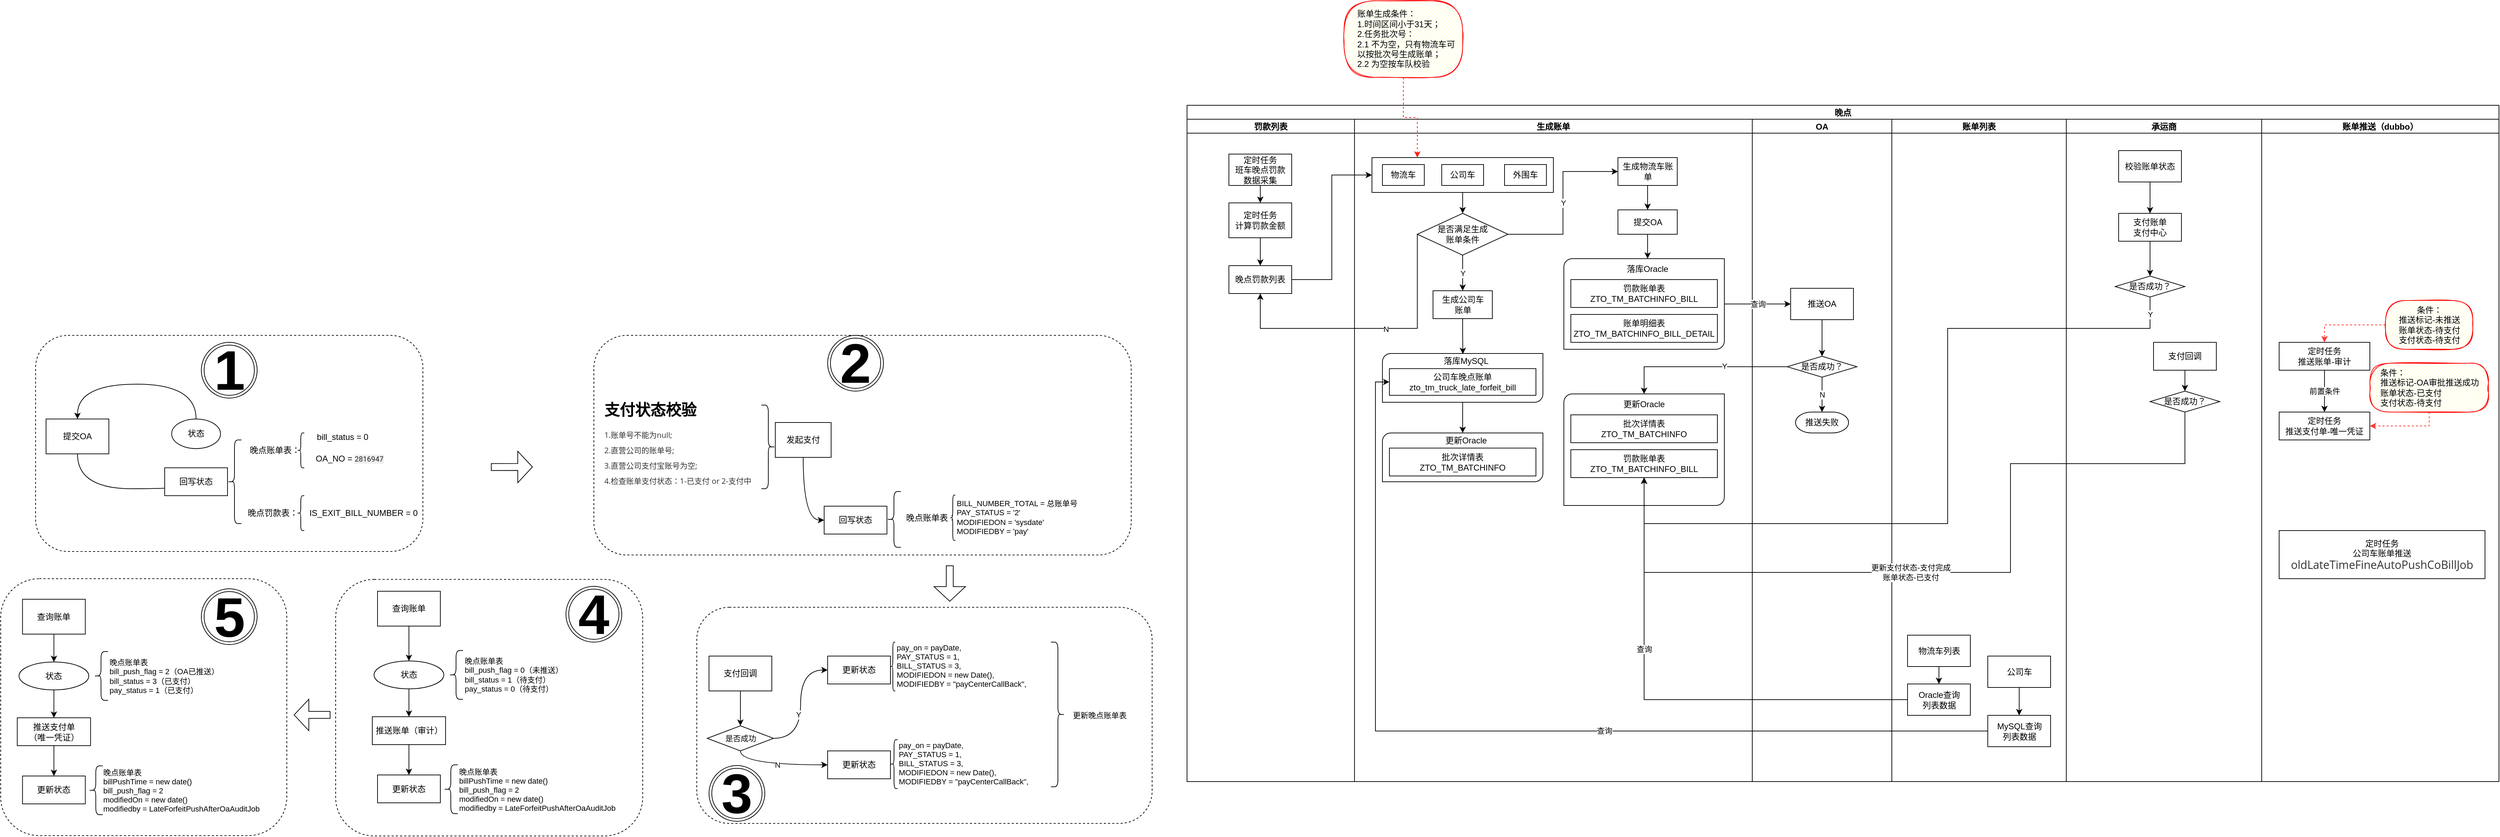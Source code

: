 <mxfile version="16.4.5" type="github">
  <diagram id="prtHgNgQTEPvFCAcTncT" name="Page-1">
    <mxGraphModel dx="4143" dy="802" grid="1" gridSize="10" guides="1" tooltips="1" connect="1" arrows="1" fold="1" page="1" pageScale="1" pageWidth="827" pageHeight="1169" math="0" shadow="0">
      <root>
        <mxCell id="0" />
        <mxCell id="1" parent="0" />
        <mxCell id="BuZSOV_z1AhCAbQK65fi-113" value="" style="rounded=1;whiteSpace=wrap;html=1;fontSize=11;dashed=1;" parent="1" vertex="1">
          <mxGeometry x="-1960" y="1169" width="410" height="368.5" as="geometry" />
        </mxCell>
        <mxCell id="BuZSOV_z1AhCAbQK65fi-112" value="" style="rounded=1;whiteSpace=wrap;html=1;fontSize=11;dashed=1;" parent="1" vertex="1">
          <mxGeometry x="-1480" y="1170" width="440" height="368" as="geometry" />
        </mxCell>
        <mxCell id="BuZSOV_z1AhCAbQK65fi-111" value="" style="rounded=1;whiteSpace=wrap;html=1;fontSize=11;dashed=1;" parent="1" vertex="1">
          <mxGeometry x="-962.5" y="1210" width="652.5" height="310" as="geometry" />
        </mxCell>
        <mxCell id="BuZSOV_z1AhCAbQK65fi-108" value="" style="rounded=1;whiteSpace=wrap;html=1;fontSize=11;dashed=1;" parent="1" vertex="1">
          <mxGeometry x="-1910" y="820" width="555" height="310" as="geometry" />
        </mxCell>
        <mxCell id="uMShp87c-m1YUWxw9GuE-2" value="晚点" style="swimlane;childLayout=stackLayout;resizeParent=1;resizeParentMax=0;startSize=20;" parent="1" vertex="1">
          <mxGeometry x="-260" y="490" width="1880" height="970" as="geometry" />
        </mxCell>
        <mxCell id="uMShp87c-m1YUWxw9GuE-4" value="罚款列表" style="swimlane;startSize=20;" parent="uMShp87c-m1YUWxw9GuE-2" vertex="1">
          <mxGeometry y="20" width="240" height="950" as="geometry" />
        </mxCell>
        <mxCell id="uMShp87c-m1YUWxw9GuE-195" value="" style="edgeStyle=orthogonalEdgeStyle;rounded=0;orthogonalLoop=1;jettySize=auto;html=1;strokeColor=#000000;" parent="uMShp87c-m1YUWxw9GuE-4" source="uMShp87c-m1YUWxw9GuE-7" target="uMShp87c-m1YUWxw9GuE-193" edge="1">
          <mxGeometry relative="1" as="geometry" />
        </mxCell>
        <mxCell id="uMShp87c-m1YUWxw9GuE-7" value="定时任务&lt;br&gt;计算罚款金额" style="rounded=0;whiteSpace=wrap;html=1;" parent="uMShp87c-m1YUWxw9GuE-4" vertex="1">
          <mxGeometry x="60" y="120" width="90" height="50" as="geometry" />
        </mxCell>
        <mxCell id="uMShp87c-m1YUWxw9GuE-194" style="edgeStyle=orthogonalEdgeStyle;rounded=0;orthogonalLoop=1;jettySize=auto;html=1;exitX=0.5;exitY=1;exitDx=0;exitDy=0;entryX=0.5;entryY=0;entryDx=0;entryDy=0;strokeColor=#000000;" parent="uMShp87c-m1YUWxw9GuE-4" source="uMShp87c-m1YUWxw9GuE-6" target="uMShp87c-m1YUWxw9GuE-7" edge="1">
          <mxGeometry relative="1" as="geometry" />
        </mxCell>
        <mxCell id="uMShp87c-m1YUWxw9GuE-6" value="定时任务&lt;br&gt;班车晚点罚款&lt;br&gt;数据采集" style="rounded=0;whiteSpace=wrap;html=1;" parent="uMShp87c-m1YUWxw9GuE-4" vertex="1">
          <mxGeometry x="60" y="50" width="90" height="45" as="geometry" />
        </mxCell>
        <mxCell id="uMShp87c-m1YUWxw9GuE-193" value="晚点罚款列表" style="rounded=0;whiteSpace=wrap;html=1;" parent="uMShp87c-m1YUWxw9GuE-4" vertex="1">
          <mxGeometry x="60" y="210" width="90" height="40" as="geometry" />
        </mxCell>
        <mxCell id="uMShp87c-m1YUWxw9GuE-113" style="rounded=0;orthogonalLoop=1;jettySize=auto;html=1;exitX=0;exitY=0.5;exitDx=0;exitDy=0;edgeStyle=orthogonalEdgeStyle;" parent="uMShp87c-m1YUWxw9GuE-2" source="uMShp87c-m1YUWxw9GuE-103" target="uMShp87c-m1YUWxw9GuE-109" edge="1">
          <mxGeometry relative="1" as="geometry">
            <mxPoint x="616" y="644" as="targetPoint" />
            <Array as="points">
              <mxPoint x="655" y="375" />
            </Array>
          </mxGeometry>
        </mxCell>
        <mxCell id="uMShp87c-m1YUWxw9GuE-117" value="Y" style="edgeLabel;html=1;align=center;verticalAlign=middle;resizable=0;points=[];" parent="uMShp87c-m1YUWxw9GuE-113" vertex="1" connectable="0">
          <mxGeometry x="-0.257" y="-1" relative="1" as="geometry">
            <mxPoint as="offset" />
          </mxGeometry>
        </mxCell>
        <mxCell id="uMShp87c-m1YUWxw9GuE-5" value="生成账单" style="swimlane;startSize=20;" parent="uMShp87c-m1YUWxw9GuE-2" vertex="1">
          <mxGeometry x="240" y="20" width="570" height="950" as="geometry" />
        </mxCell>
        <mxCell id="uMShp87c-m1YUWxw9GuE-129" style="edgeStyle=none;rounded=0;orthogonalLoop=1;jettySize=auto;html=1;exitX=0.5;exitY=1;exitDx=0;exitDy=0;" parent="uMShp87c-m1YUWxw9GuE-5" source="uMShp87c-m1YUWxw9GuE-128" target="uMShp87c-m1YUWxw9GuE-32" edge="1">
          <mxGeometry relative="1" as="geometry" />
        </mxCell>
        <mxCell id="uMShp87c-m1YUWxw9GuE-128" value="" style="rounded=0;whiteSpace=wrap;html=1;strokeWidth=1;" parent="uMShp87c-m1YUWxw9GuE-5" vertex="1">
          <mxGeometry x="25" y="55" width="260" height="50" as="geometry" />
        </mxCell>
        <mxCell id="uMShp87c-m1YUWxw9GuE-75" value="" style="group" parent="uMShp87c-m1YUWxw9GuE-5" vertex="1" connectable="0">
          <mxGeometry x="300" y="200" width="240" height="130" as="geometry" />
        </mxCell>
        <mxCell id="uMShp87c-m1YUWxw9GuE-73" value="" style="verticalLabelPosition=bottom;verticalAlign=top;html=1;shape=mxgraph.basic.diag_round_rect;dx=6;" parent="uMShp87c-m1YUWxw9GuE-75" vertex="1">
          <mxGeometry width="230" height="130" as="geometry" />
        </mxCell>
        <mxCell id="uMShp87c-m1YUWxw9GuE-74" value="落库Oracle" style="text;html=1;strokeColor=none;fillColor=none;align=center;verticalAlign=middle;whiteSpace=wrap;rounded=0;" parent="uMShp87c-m1YUWxw9GuE-75" vertex="1">
          <mxGeometry x="80" width="80" height="30" as="geometry" />
        </mxCell>
        <mxCell id="uMShp87c-m1YUWxw9GuE-71" value="罚款账单表&lt;br&gt;ZTO_TM_BATCHINFO_BILL" style="rounded=0;whiteSpace=wrap;html=1;" parent="uMShp87c-m1YUWxw9GuE-75" vertex="1">
          <mxGeometry x="10" y="30" width="210.0" height="40" as="geometry" />
        </mxCell>
        <mxCell id="uMShp87c-m1YUWxw9GuE-99" value="账单明细表&lt;br&gt;ZTO_TM_BATCHINFO_BILL_DETAIL" style="rounded=0;whiteSpace=wrap;html=1;" parent="uMShp87c-m1YUWxw9GuE-75" vertex="1">
          <mxGeometry x="10" y="80" width="210.0" height="40" as="geometry" />
        </mxCell>
        <mxCell id="Ff-NXSMMzTuw5tHWKXth-2" style="edgeStyle=orthogonalEdgeStyle;rounded=0;orthogonalLoop=1;jettySize=auto;html=1;exitX=0.5;exitY=1;exitDx=0;exitDy=0;" parent="uMShp87c-m1YUWxw9GuE-5" source="uMShp87c-m1YUWxw9GuE-9" target="uMShp87c-m1YUWxw9GuE-49" edge="1">
          <mxGeometry relative="1" as="geometry" />
        </mxCell>
        <mxCell id="uMShp87c-m1YUWxw9GuE-9" value="生成物流车账单" style="rounded=0;whiteSpace=wrap;html=1;" parent="uMShp87c-m1YUWxw9GuE-5" vertex="1">
          <mxGeometry x="377.5" y="55" width="85" height="40" as="geometry" />
        </mxCell>
        <mxCell id="uMShp87c-m1YUWxw9GuE-10" value="公司车" style="rounded=0;whiteSpace=wrap;html=1;" parent="uMShp87c-m1YUWxw9GuE-5" vertex="1">
          <mxGeometry x="125" y="65" width="60" height="30" as="geometry" />
        </mxCell>
        <mxCell id="uMShp87c-m1YUWxw9GuE-22" value="物流车" style="rounded=0;whiteSpace=wrap;html=1;" parent="uMShp87c-m1YUWxw9GuE-5" vertex="1">
          <mxGeometry x="40" y="65" width="60" height="30" as="geometry" />
        </mxCell>
        <mxCell id="uMShp87c-m1YUWxw9GuE-23" value="外围车" style="rounded=0;whiteSpace=wrap;html=1;" parent="uMShp87c-m1YUWxw9GuE-5" vertex="1">
          <mxGeometry x="215" y="65" width="60" height="30" as="geometry" />
        </mxCell>
        <mxCell id="uMShp87c-m1YUWxw9GuE-240" value="Y" style="edgeStyle=orthogonalEdgeStyle;rounded=0;orthogonalLoop=1;jettySize=auto;html=1;exitX=1;exitY=0.5;exitDx=0;exitDy=0;entryX=0;entryY=0.5;entryDx=0;entryDy=0;strokeColor=#000000;" parent="uMShp87c-m1YUWxw9GuE-5" source="uMShp87c-m1YUWxw9GuE-32" target="uMShp87c-m1YUWxw9GuE-9" edge="1">
          <mxGeometry relative="1" as="geometry" />
        </mxCell>
        <mxCell id="uMShp87c-m1YUWxw9GuE-243" value="Y" style="edgeStyle=orthogonalEdgeStyle;rounded=0;orthogonalLoop=1;jettySize=auto;html=1;exitX=0.5;exitY=1;exitDx=0;exitDy=0;entryX=0.5;entryY=0;entryDx=0;entryDy=0;strokeColor=#000000;" parent="uMShp87c-m1YUWxw9GuE-5" source="uMShp87c-m1YUWxw9GuE-32" target="uMShp87c-m1YUWxw9GuE-237" edge="1">
          <mxGeometry relative="1" as="geometry" />
        </mxCell>
        <mxCell id="uMShp87c-m1YUWxw9GuE-32" value="是否满足生成&lt;br&gt;账单条件" style="rhombus;whiteSpace=wrap;html=1;" parent="uMShp87c-m1YUWxw9GuE-5" vertex="1">
          <mxGeometry x="90" y="135" width="130" height="60" as="geometry" />
        </mxCell>
        <mxCell id="uMShp87c-m1YUWxw9GuE-108" value="" style="group" parent="uMShp87c-m1YUWxw9GuE-5" vertex="1" connectable="0">
          <mxGeometry x="300" y="394" width="240" height="160" as="geometry" />
        </mxCell>
        <mxCell id="uMShp87c-m1YUWxw9GuE-109" value="" style="verticalLabelPosition=bottom;verticalAlign=top;html=1;shape=mxgraph.basic.diag_round_rect;dx=6;" parent="uMShp87c-m1YUWxw9GuE-108" vertex="1">
          <mxGeometry width="230" height="160" as="geometry" />
        </mxCell>
        <mxCell id="uMShp87c-m1YUWxw9GuE-110" value="更新Oracle" style="text;html=1;strokeColor=none;fillColor=none;align=center;verticalAlign=middle;whiteSpace=wrap;rounded=0;" parent="uMShp87c-m1YUWxw9GuE-108" vertex="1">
          <mxGeometry x="80" width="70" height="30" as="geometry" />
        </mxCell>
        <mxCell id="uMShp87c-m1YUWxw9GuE-112" value="批次详情表&lt;br&gt;ZTO_TM_BATCHINFO" style="rounded=0;whiteSpace=wrap;html=1;" parent="uMShp87c-m1YUWxw9GuE-108" vertex="1">
          <mxGeometry x="10" y="30" width="210.0" height="40" as="geometry" />
        </mxCell>
        <mxCell id="uMShp87c-m1YUWxw9GuE-111" value="罚款账单表&lt;br&gt;ZTO_TM_BATCHINFO_BILL" style="rounded=0;whiteSpace=wrap;html=1;" parent="uMShp87c-m1YUWxw9GuE-108" vertex="1">
          <mxGeometry x="10" y="80" width="210.0" height="40" as="geometry" />
        </mxCell>
        <mxCell id="uMShp87c-m1YUWxw9GuE-237" value="生成公司车&lt;br&gt;账单" style="rounded=0;whiteSpace=wrap;html=1;" parent="uMShp87c-m1YUWxw9GuE-5" vertex="1">
          <mxGeometry x="112.5" y="246" width="85" height="40" as="geometry" />
        </mxCell>
        <mxCell id="uMShp87c-m1YUWxw9GuE-251" value="" style="group" parent="uMShp87c-m1YUWxw9GuE-5" vertex="1" connectable="0">
          <mxGeometry x="40" y="336" width="240" height="94" as="geometry" />
        </mxCell>
        <mxCell id="uMShp87c-m1YUWxw9GuE-252" value="" style="verticalLabelPosition=bottom;verticalAlign=top;html=1;shape=mxgraph.basic.diag_round_rect;dx=6;" parent="uMShp87c-m1YUWxw9GuE-251" vertex="1">
          <mxGeometry width="230" height="70" as="geometry" />
        </mxCell>
        <mxCell id="uMShp87c-m1YUWxw9GuE-257" value="" style="edgeStyle=orthogonalEdgeStyle;rounded=0;orthogonalLoop=1;jettySize=auto;html=1;strokeColor=#000000;" parent="uMShp87c-m1YUWxw9GuE-251" source="uMShp87c-m1YUWxw9GuE-253" target="uMShp87c-m1YUWxw9GuE-254" edge="1">
          <mxGeometry relative="1" as="geometry" />
        </mxCell>
        <mxCell id="uMShp87c-m1YUWxw9GuE-253" value="落库MySQL" style="text;html=1;strokeColor=none;fillColor=none;align=center;verticalAlign=middle;whiteSpace=wrap;rounded=0;" parent="uMShp87c-m1YUWxw9GuE-251" vertex="1">
          <mxGeometry x="80" width="80" height="21.692" as="geometry" />
        </mxCell>
        <mxCell id="uMShp87c-m1YUWxw9GuE-254" value="公司车晚点账单&lt;br&gt;zto_tm_truck_late_forfeit_bill" style="rounded=0;whiteSpace=wrap;html=1;" parent="uMShp87c-m1YUWxw9GuE-251" vertex="1">
          <mxGeometry x="10" y="21.69" width="210" height="38.31" as="geometry" />
        </mxCell>
        <mxCell id="uMShp87c-m1YUWxw9GuE-244" style="edgeStyle=orthogonalEdgeStyle;rounded=0;orthogonalLoop=1;jettySize=auto;html=1;exitX=0.5;exitY=1;exitDx=0;exitDy=0;strokeColor=#000000;entryX=0.441;entryY=0.037;entryDx=0;entryDy=0;entryPerimeter=0;" parent="uMShp87c-m1YUWxw9GuE-5" source="uMShp87c-m1YUWxw9GuE-237" target="uMShp87c-m1YUWxw9GuE-253" edge="1">
          <mxGeometry relative="1" as="geometry">
            <mxPoint x="155" y="340" as="targetPoint" />
          </mxGeometry>
        </mxCell>
        <mxCell id="uMShp87c-m1YUWxw9GuE-258" value="" style="group" parent="uMShp87c-m1YUWxw9GuE-5" vertex="1" connectable="0">
          <mxGeometry x="40" y="450" width="240" height="94" as="geometry" />
        </mxCell>
        <mxCell id="uMShp87c-m1YUWxw9GuE-259" value="" style="verticalLabelPosition=bottom;verticalAlign=top;html=1;shape=mxgraph.basic.diag_round_rect;dx=6;" parent="uMShp87c-m1YUWxw9GuE-258" vertex="1">
          <mxGeometry width="230" height="70" as="geometry" />
        </mxCell>
        <mxCell id="uMShp87c-m1YUWxw9GuE-261" value="更新Oracle" style="text;html=1;strokeColor=none;fillColor=none;align=center;verticalAlign=middle;whiteSpace=wrap;rounded=0;" parent="uMShp87c-m1YUWxw9GuE-258" vertex="1">
          <mxGeometry x="80" width="80" height="21.692" as="geometry" />
        </mxCell>
        <mxCell id="uMShp87c-m1YUWxw9GuE-263" value="批次详情表&lt;br&gt;ZTO_TM_BATCHINFO" style="rounded=0;whiteSpace=wrap;html=1;" parent="uMShp87c-m1YUWxw9GuE-258" vertex="1">
          <mxGeometry x="10" y="21.69" width="210.0" height="40" as="geometry" />
        </mxCell>
        <mxCell id="uMShp87c-m1YUWxw9GuE-264" style="edgeStyle=orthogonalEdgeStyle;rounded=0;orthogonalLoop=1;jettySize=auto;html=1;exitX=0.5;exitY=1;exitDx=0;exitDy=0;exitPerimeter=0;strokeColor=#000000;entryX=0.5;entryY=0;entryDx=0;entryDy=0;entryPerimeter=0;" parent="uMShp87c-m1YUWxw9GuE-5" source="uMShp87c-m1YUWxw9GuE-252" target="uMShp87c-m1YUWxw9GuE-259" edge="1">
          <mxGeometry relative="1" as="geometry">
            <mxPoint x="160" y="450" as="targetPoint" />
          </mxGeometry>
        </mxCell>
        <mxCell id="uMShp87c-m1YUWxw9GuE-49" value="提交OA" style="rounded=0;whiteSpace=wrap;html=1;" parent="uMShp87c-m1YUWxw9GuE-5" vertex="1">
          <mxGeometry x="377.5" y="130" width="85" height="35" as="geometry" />
        </mxCell>
        <mxCell id="uMShp87c-m1YUWxw9GuE-131" style="edgeStyle=orthogonalEdgeStyle;rounded=0;orthogonalLoop=1;jettySize=auto;html=1;exitX=0.5;exitY=1;exitDx=0;exitDy=0;entryX=0.5;entryY=0;entryDx=0;entryDy=0;" parent="uMShp87c-m1YUWxw9GuE-5" source="uMShp87c-m1YUWxw9GuE-49" target="uMShp87c-m1YUWxw9GuE-74" edge="1">
          <mxGeometry relative="1" as="geometry" />
        </mxCell>
        <mxCell id="uMShp87c-m1YUWxw9GuE-47" value="OA" style="swimlane;startSize=20;" parent="uMShp87c-m1YUWxw9GuE-2" vertex="1">
          <mxGeometry x="810" y="20" width="200" height="950" as="geometry" />
        </mxCell>
        <mxCell id="uMShp87c-m1YUWxw9GuE-100" value="推送OA" style="rounded=0;whiteSpace=wrap;html=1;" parent="uMShp87c-m1YUWxw9GuE-47" vertex="1">
          <mxGeometry x="55" y="242.5" width="90" height="45" as="geometry" />
        </mxCell>
        <mxCell id="uMShp87c-m1YUWxw9GuE-103" value="是否成功？" style="rhombus;whiteSpace=wrap;html=1;" parent="uMShp87c-m1YUWxw9GuE-47" vertex="1">
          <mxGeometry x="50" y="340" width="100" height="30" as="geometry" />
        </mxCell>
        <mxCell id="uMShp87c-m1YUWxw9GuE-102" style="edgeStyle=orthogonalEdgeStyle;rounded=0;orthogonalLoop=1;jettySize=auto;html=1;exitX=0.5;exitY=1;exitDx=0;exitDy=0;" parent="uMShp87c-m1YUWxw9GuE-47" source="uMShp87c-m1YUWxw9GuE-100" target="uMShp87c-m1YUWxw9GuE-103" edge="1">
          <mxGeometry relative="1" as="geometry">
            <mxPoint x="100" y="330" as="targetPoint" />
          </mxGeometry>
        </mxCell>
        <mxCell id="uMShp87c-m1YUWxw9GuE-115" value="推送失败" style="strokeWidth=1;html=1;shape=mxgraph.flowchart.terminator;whiteSpace=wrap;" parent="uMShp87c-m1YUWxw9GuE-47" vertex="1">
          <mxGeometry x="62" y="420" width="76" height="30" as="geometry" />
        </mxCell>
        <mxCell id="uMShp87c-m1YUWxw9GuE-105" value="N" style="edgeStyle=orthogonalEdgeStyle;rounded=0;orthogonalLoop=1;jettySize=auto;html=1;exitX=0.5;exitY=1;exitDx=0;exitDy=0;entryX=0.5;entryY=0;entryDx=0;entryDy=0;entryPerimeter=0;" parent="uMShp87c-m1YUWxw9GuE-47" source="uMShp87c-m1YUWxw9GuE-103" target="uMShp87c-m1YUWxw9GuE-115" edge="1">
          <mxGeometry relative="1" as="geometry">
            <mxPoint x="100" y="400" as="targetPoint" />
          </mxGeometry>
        </mxCell>
        <mxCell id="uMShp87c-m1YUWxw9GuE-198" style="edgeStyle=orthogonalEdgeStyle;rounded=0;orthogonalLoop=1;jettySize=auto;html=1;exitX=1;exitY=0.5;exitDx=0;exitDy=0;entryX=0;entryY=0.5;entryDx=0;entryDy=0;strokeColor=#000000;" parent="uMShp87c-m1YUWxw9GuE-2" source="uMShp87c-m1YUWxw9GuE-193" target="uMShp87c-m1YUWxw9GuE-128" edge="1">
          <mxGeometry relative="1" as="geometry" />
        </mxCell>
        <mxCell id="uMShp87c-m1YUWxw9GuE-273" style="edgeStyle=orthogonalEdgeStyle;rounded=0;orthogonalLoop=1;jettySize=auto;html=1;exitX=0;exitY=0.5;exitDx=0;exitDy=0;entryX=0.5;entryY=1;entryDx=0;entryDy=0;strokeColor=#000000;" parent="uMShp87c-m1YUWxw9GuE-2" source="uMShp87c-m1YUWxw9GuE-32" target="uMShp87c-m1YUWxw9GuE-193" edge="1">
          <mxGeometry relative="1" as="geometry">
            <Array as="points">
              <mxPoint x="330" y="320" />
              <mxPoint x="105" y="320" />
            </Array>
          </mxGeometry>
        </mxCell>
        <mxCell id="uMShp87c-m1YUWxw9GuE-274" value="N" style="edgeLabel;html=1;align=center;verticalAlign=middle;resizable=0;points=[];" parent="uMShp87c-m1YUWxw9GuE-273" vertex="1" connectable="0">
          <mxGeometry x="-0.12" y="1" relative="1" as="geometry">
            <mxPoint as="offset" />
          </mxGeometry>
        </mxCell>
        <mxCell id="uMShp87c-m1YUWxw9GuE-265" value="账单列表" style="swimlane;startSize=20;" parent="uMShp87c-m1YUWxw9GuE-2" vertex="1">
          <mxGeometry x="1010" y="20" width="250" height="950" as="geometry" />
        </mxCell>
        <mxCell id="uMShp87c-m1YUWxw9GuE-361" style="edgeStyle=orthogonalEdgeStyle;rounded=0;orthogonalLoop=1;jettySize=auto;html=1;exitX=0.5;exitY=1;exitDx=0;exitDy=0;entryX=0.5;entryY=0;entryDx=0;entryDy=0;strokeColor=#000000;" parent="uMShp87c-m1YUWxw9GuE-265" source="uMShp87c-m1YUWxw9GuE-355" target="uMShp87c-m1YUWxw9GuE-359" edge="1">
          <mxGeometry relative="1" as="geometry" />
        </mxCell>
        <mxCell id="uMShp87c-m1YUWxw9GuE-355" value="支付账单&lt;br&gt;支付中心" style="rounded=0;whiteSpace=wrap;html=1;" parent="uMShp87c-m1YUWxw9GuE-265" vertex="1">
          <mxGeometry x="325" y="135" width="90" height="40" as="geometry" />
        </mxCell>
        <mxCell id="uMShp87c-m1YUWxw9GuE-358" style="edgeStyle=orthogonalEdgeStyle;rounded=0;orthogonalLoop=1;jettySize=auto;html=1;exitX=0.5;exitY=1;exitDx=0;exitDy=0;entryX=0.5;entryY=0;entryDx=0;entryDy=0;strokeColor=#000000;" parent="uMShp87c-m1YUWxw9GuE-265" source="uMShp87c-m1YUWxw9GuE-356" target="uMShp87c-m1YUWxw9GuE-355" edge="1">
          <mxGeometry relative="1" as="geometry" />
        </mxCell>
        <mxCell id="uMShp87c-m1YUWxw9GuE-356" value="校验账单状态&lt;br&gt;" style="rounded=0;whiteSpace=wrap;html=1;" parent="uMShp87c-m1YUWxw9GuE-265" vertex="1">
          <mxGeometry x="325" y="45" width="90" height="45" as="geometry" />
        </mxCell>
        <mxCell id="uMShp87c-m1YUWxw9GuE-359" value="是否成功？" style="rhombus;whiteSpace=wrap;html=1;" parent="uMShp87c-m1YUWxw9GuE-265" vertex="1">
          <mxGeometry x="320" y="225" width="100" height="30" as="geometry" />
        </mxCell>
        <mxCell id="uMShp87c-m1YUWxw9GuE-272" value="公司车" style="rounded=0;whiteSpace=wrap;html=1;" parent="uMShp87c-m1YUWxw9GuE-265" vertex="1">
          <mxGeometry x="137.5" y="770" width="90" height="45" as="geometry" />
        </mxCell>
        <mxCell id="uMShp87c-m1YUWxw9GuE-345" value="MySQL查询&lt;br&gt;列表数据" style="rounded=0;whiteSpace=wrap;html=1;" parent="uMShp87c-m1YUWxw9GuE-265" vertex="1">
          <mxGeometry x="137.5" y="855" width="90" height="45" as="geometry" />
        </mxCell>
        <mxCell id="uMShp87c-m1YUWxw9GuE-346" style="edgeStyle=orthogonalEdgeStyle;rounded=0;orthogonalLoop=1;jettySize=auto;html=1;exitX=0.5;exitY=1;exitDx=0;exitDy=0;strokeColor=#000000;" parent="uMShp87c-m1YUWxw9GuE-265" source="uMShp87c-m1YUWxw9GuE-272" target="uMShp87c-m1YUWxw9GuE-345" edge="1">
          <mxGeometry relative="1" as="geometry" />
        </mxCell>
        <mxCell id="Ff-NXSMMzTuw5tHWKXth-9" style="edgeStyle=orthogonalEdgeStyle;rounded=0;orthogonalLoop=1;jettySize=auto;html=1;exitX=0.5;exitY=1;exitDx=0;exitDy=0;entryX=0.5;entryY=0;entryDx=0;entryDy=0;" parent="uMShp87c-m1YUWxw9GuE-265" source="Ff-NXSMMzTuw5tHWKXth-7" target="Ff-NXSMMzTuw5tHWKXth-8" edge="1">
          <mxGeometry relative="1" as="geometry" />
        </mxCell>
        <mxCell id="Ff-NXSMMzTuw5tHWKXth-7" value="物流车列表" style="rounded=0;whiteSpace=wrap;html=1;" parent="uMShp87c-m1YUWxw9GuE-265" vertex="1">
          <mxGeometry x="22.5" y="740" width="90" height="45" as="geometry" />
        </mxCell>
        <mxCell id="Ff-NXSMMzTuw5tHWKXth-8" value="Oracle查询&lt;br&gt;列表数据" style="rounded=0;whiteSpace=wrap;html=1;" parent="uMShp87c-m1YUWxw9GuE-265" vertex="1">
          <mxGeometry x="22.5" y="810" width="90" height="45" as="geometry" />
        </mxCell>
        <mxCell id="uMShp87c-m1YUWxw9GuE-120" value="承运商" style="swimlane;startSize=20;" parent="uMShp87c-m1YUWxw9GuE-2" vertex="1">
          <mxGeometry x="1260" y="20" width="280" height="950" as="geometry" />
        </mxCell>
        <mxCell id="uMShp87c-m1YUWxw9GuE-368" value="支付回调" style="rounded=0;whiteSpace=wrap;html=1;" parent="uMShp87c-m1YUWxw9GuE-120" vertex="1">
          <mxGeometry x="125" y="320" width="90" height="40" as="geometry" />
        </mxCell>
        <mxCell id="uMShp87c-m1YUWxw9GuE-369" value="是否成功？" style="rhombus;whiteSpace=wrap;html=1;" parent="uMShp87c-m1YUWxw9GuE-120" vertex="1">
          <mxGeometry x="120" y="390" width="100" height="30" as="geometry" />
        </mxCell>
        <mxCell id="Ff-NXSMMzTuw5tHWKXth-5" style="edgeStyle=orthogonalEdgeStyle;rounded=0;orthogonalLoop=1;jettySize=auto;html=1;exitX=0.5;exitY=1;exitDx=0;exitDy=0;" parent="uMShp87c-m1YUWxw9GuE-120" source="uMShp87c-m1YUWxw9GuE-368" target="uMShp87c-m1YUWxw9GuE-369" edge="1">
          <mxGeometry relative="1" as="geometry" />
        </mxCell>
        <mxCell id="uMShp87c-m1YUWxw9GuE-362" value="Y" style="edgeStyle=orthogonalEdgeStyle;rounded=0;orthogonalLoop=1;jettySize=auto;html=1;exitX=0.5;exitY=1;exitDx=0;exitDy=0;entryX=0.5;entryY=1;entryDx=0;entryDy=0;strokeColor=#000000;" parent="uMShp87c-m1YUWxw9GuE-2" source="uMShp87c-m1YUWxw9GuE-359" target="uMShp87c-m1YUWxw9GuE-111" edge="1">
          <mxGeometry x="-0.955" relative="1" as="geometry">
            <Array as="points">
              <mxPoint x="1380" y="320" />
              <mxPoint x="1090" y="320" />
              <mxPoint x="1090" y="600" />
              <mxPoint x="655" y="600" />
            </Array>
            <mxPoint as="offset" />
          </mxGeometry>
        </mxCell>
        <mxCell id="uMShp87c-m1YUWxw9GuE-371" style="edgeStyle=orthogonalEdgeStyle;rounded=0;orthogonalLoop=1;jettySize=auto;html=1;exitX=0.5;exitY=1;exitDx=0;exitDy=0;entryX=0.5;entryY=1;entryDx=0;entryDy=0;strokeColor=#000000;" parent="uMShp87c-m1YUWxw9GuE-2" source="uMShp87c-m1YUWxw9GuE-369" target="uMShp87c-m1YUWxw9GuE-111" edge="1">
          <mxGeometry relative="1" as="geometry">
            <Array as="points">
              <mxPoint x="1430" y="514" />
              <mxPoint x="1180" y="514" />
              <mxPoint x="1180" y="670" />
              <mxPoint x="655" y="670" />
            </Array>
          </mxGeometry>
        </mxCell>
        <mxCell id="uMShp87c-m1YUWxw9GuE-372" value="更新支付状态-支付完成&lt;br&gt;账单状态-已支付" style="edgeLabel;html=1;align=center;verticalAlign=middle;resizable=0;points=[];" parent="uMShp87c-m1YUWxw9GuE-371" vertex="1" connectable="0">
          <mxGeometry x="0.182" y="-1" relative="1" as="geometry">
            <mxPoint x="51" y="1" as="offset" />
          </mxGeometry>
        </mxCell>
        <mxCell id="uMShp87c-m1YUWxw9GuE-378" value="查询" style="edgeStyle=orthogonalEdgeStyle;rounded=0;orthogonalLoop=1;jettySize=auto;html=1;exitX=0;exitY=0.5;exitDx=0;exitDy=0;entryX=0.5;entryY=1;entryDx=0;entryDy=0;strokeColor=#000000;" parent="uMShp87c-m1YUWxw9GuE-2" source="Ff-NXSMMzTuw5tHWKXth-8" target="uMShp87c-m1YUWxw9GuE-111" edge="1">
          <mxGeometry x="0.293" relative="1" as="geometry">
            <mxPoint x="1032.5" y="722.5" as="sourcePoint" />
            <mxPoint as="offset" />
          </mxGeometry>
        </mxCell>
        <mxCell id="uMShp87c-m1YUWxw9GuE-379" style="edgeStyle=orthogonalEdgeStyle;rounded=0;orthogonalLoop=1;jettySize=auto;html=1;exitX=0;exitY=0.5;exitDx=0;exitDy=0;entryX=0;entryY=0.5;entryDx=0;entryDy=0;strokeColor=#000000;" parent="uMShp87c-m1YUWxw9GuE-2" source="uMShp87c-m1YUWxw9GuE-345" target="uMShp87c-m1YUWxw9GuE-254" edge="1">
          <mxGeometry relative="1" as="geometry" />
        </mxCell>
        <mxCell id="Ff-NXSMMzTuw5tHWKXth-10" value="查询" style="edgeLabel;html=1;align=center;verticalAlign=middle;resizable=0;points=[];" parent="uMShp87c-m1YUWxw9GuE-379" vertex="1" connectable="0">
          <mxGeometry x="-0.214" y="-1" relative="1" as="geometry">
            <mxPoint as="offset" />
          </mxGeometry>
        </mxCell>
        <mxCell id="Ff-NXSMMzTuw5tHWKXth-3" value="查询" style="edgeStyle=orthogonalEdgeStyle;rounded=0;orthogonalLoop=1;jettySize=auto;html=1;exitX=1;exitY=0.5;exitDx=0;exitDy=0;exitPerimeter=0;entryX=0;entryY=0.5;entryDx=0;entryDy=0;" parent="uMShp87c-m1YUWxw9GuE-2" source="uMShp87c-m1YUWxw9GuE-73" target="uMShp87c-m1YUWxw9GuE-100" edge="1">
          <mxGeometry relative="1" as="geometry" />
        </mxCell>
        <mxCell id="uxFDNSMB0SCK1tnaDeA6-18" value="账单推送（dubbo）" style="swimlane;startSize=20;" vertex="1" parent="uMShp87c-m1YUWxw9GuE-2">
          <mxGeometry x="1540" y="20" width="340" height="950" as="geometry" />
        </mxCell>
        <mxCell id="uxFDNSMB0SCK1tnaDeA6-19" value="前置条件" style="edgeStyle=orthogonalEdgeStyle;rounded=0;orthogonalLoop=1;jettySize=auto;html=1;exitX=0.5;exitY=1;exitDx=0;exitDy=0;entryX=0.5;entryY=0;entryDx=0;entryDy=0;" edge="1" parent="uxFDNSMB0SCK1tnaDeA6-18" source="uxFDNSMB0SCK1tnaDeA6-20" target="uxFDNSMB0SCK1tnaDeA6-21">
          <mxGeometry relative="1" as="geometry" />
        </mxCell>
        <mxCell id="uxFDNSMB0SCK1tnaDeA6-20" value="定时任务&lt;br&gt;推送账单-审计" style="rounded=0;whiteSpace=wrap;html=1;strokeWidth=1;" vertex="1" parent="uxFDNSMB0SCK1tnaDeA6-18">
          <mxGeometry x="25" y="320" width="130" height="40" as="geometry" />
        </mxCell>
        <mxCell id="uxFDNSMB0SCK1tnaDeA6-21" value="定时任务&lt;br&gt;推送支付单-唯一凭证" style="rounded=0;whiteSpace=wrap;html=1;strokeWidth=1;" vertex="1" parent="uxFDNSMB0SCK1tnaDeA6-18">
          <mxGeometry x="25" y="420" width="130" height="40" as="geometry" />
        </mxCell>
        <mxCell id="uxFDNSMB0SCK1tnaDeA6-22" style="edgeStyle=orthogonalEdgeStyle;rounded=0;orthogonalLoop=1;jettySize=auto;html=1;exitX=0;exitY=0.5;exitDx=0;exitDy=0;entryX=0.5;entryY=0;entryDx=0;entryDy=0;strokeColor=#FF3333;dashed=1;" edge="1" parent="uxFDNSMB0SCK1tnaDeA6-18" source="uxFDNSMB0SCK1tnaDeA6-23" target="uxFDNSMB0SCK1tnaDeA6-20">
          <mxGeometry relative="1" as="geometry" />
        </mxCell>
        <mxCell id="uxFDNSMB0SCK1tnaDeA6-23" value="条件：&lt;br&gt;推送标记-未推送&lt;br&gt;账单状态-待支付&lt;br&gt;支付状态-待支付&lt;br&gt;" style="rounded=1;whiteSpace=wrap;html=1;arcSize=40;fontColor=#000000;fillColor=#ffffc0;strokeColor=#ff0000;align=center;glass=0;shadow=0;sketch=1;" vertex="1" parent="uxFDNSMB0SCK1tnaDeA6-18">
          <mxGeometry x="177.5" y="260" width="125" height="70" as="geometry" />
        </mxCell>
        <mxCell id="uxFDNSMB0SCK1tnaDeA6-24" style="edgeStyle=orthogonalEdgeStyle;rounded=0;orthogonalLoop=1;jettySize=auto;html=1;exitX=0.5;exitY=1;exitDx=0;exitDy=0;entryX=1;entryY=0.5;entryDx=0;entryDy=0;dashed=1;strokeColor=#FF3333;" edge="1" parent="uxFDNSMB0SCK1tnaDeA6-18" source="uxFDNSMB0SCK1tnaDeA6-25" target="uxFDNSMB0SCK1tnaDeA6-21">
          <mxGeometry relative="1" as="geometry" />
        </mxCell>
        <mxCell id="uxFDNSMB0SCK1tnaDeA6-25" value="条件：&lt;br&gt;推送标记-OA审批推送成功&lt;br&gt;账单状态-已支付&lt;br&gt;支付状态-待支付" style="rounded=1;whiteSpace=wrap;html=1;arcSize=40;fontColor=#000000;fillColor=#ffffc0;strokeColor=#ff0000;align=left;glass=0;shadow=0;sketch=1;spacingLeft=13;" vertex="1" parent="uxFDNSMB0SCK1tnaDeA6-18">
          <mxGeometry x="155" y="350" width="170" height="70" as="geometry" />
        </mxCell>
        <mxCell id="uxFDNSMB0SCK1tnaDeA6-26" value="定时任务&lt;br&gt;公司车账单推送&lt;br&gt;&lt;span style=&quot;color: rgb(51 , 51 , 51) ; font-family: &amp;#34;open sans&amp;#34; , &amp;#34;clear sans&amp;#34; , &amp;#34;helvetica neue&amp;#34; , &amp;#34;helvetica&amp;#34; , &amp;#34;arial&amp;#34; , &amp;#34;segoe ui emoji&amp;#34; , sans-serif ; font-size: 16px ; background-color: rgb(255 , 255 , 255)&quot;&gt;oldLateTimeFineAutoPushCoBillJob&lt;/span&gt;" style="rounded=0;whiteSpace=wrap;html=1;strokeWidth=1;" vertex="1" parent="uxFDNSMB0SCK1tnaDeA6-18">
          <mxGeometry x="25" y="590" width="295" height="69" as="geometry" />
        </mxCell>
        <mxCell id="uMShp87c-m1YUWxw9GuE-201" style="edgeStyle=orthogonalEdgeStyle;rounded=0;orthogonalLoop=1;jettySize=auto;html=1;exitX=0.5;exitY=1;exitDx=0;exitDy=0;strokeColor=#FF1D0D;dashed=1;entryX=0.25;entryY=0;entryDx=0;entryDy=0;" parent="1" source="uMShp87c-m1YUWxw9GuE-200" target="uMShp87c-m1YUWxw9GuE-128" edge="1">
          <mxGeometry relative="1" as="geometry">
            <mxPoint x="150" y="460" as="targetPoint" />
          </mxGeometry>
        </mxCell>
        <mxCell id="uMShp87c-m1YUWxw9GuE-200" value="账单生成条件：&lt;br&gt;1.时间区间小于31天；&lt;br&gt;2.任务批次号：&lt;br&gt;2.1 不为空，只有物流车可以按批次号生成账单；&lt;br&gt;&lt;div style=&quot;&quot;&gt;&lt;span&gt;2.2 为空按车队校验&lt;/span&gt;&lt;/div&gt;" style="rounded=1;whiteSpace=wrap;html=1;arcSize=40;fontColor=#000000;fillColor=#ffffc0;strokeColor=#ff0000;align=left;glass=0;shadow=0;sketch=1;spacingLeft=17;" parent="1" vertex="1">
          <mxGeometry x="-35" y="340" width="170" height="110" as="geometry" />
        </mxCell>
        <mxCell id="BuZSOV_z1AhCAbQK65fi-7" style="edgeStyle=orthogonalEdgeStyle;curved=1;rounded=0;orthogonalLoop=1;jettySize=auto;html=1;exitX=0.5;exitY=1;exitDx=0;exitDy=0;entryX=0;entryY=0.5;entryDx=0;entryDy=0;" parent="1" source="BuZSOV_z1AhCAbQK65fi-1" target="BuZSOV_z1AhCAbQK65fi-6" edge="1">
          <mxGeometry relative="1" as="geometry">
            <Array as="points">
              <mxPoint x="-1850" y="1039.94" />
              <mxPoint x="-1695" y="1039.94" />
            </Array>
          </mxGeometry>
        </mxCell>
        <mxCell id="BuZSOV_z1AhCAbQK65fi-1" value="提交OA" style="rounded=0;whiteSpace=wrap;html=1;" parent="1" vertex="1">
          <mxGeometry x="-1895" y="939.94" width="90" height="50" as="geometry" />
        </mxCell>
        <mxCell id="BuZSOV_z1AhCAbQK65fi-4" style="edgeStyle=orthogonalEdgeStyle;rounded=0;orthogonalLoop=1;jettySize=auto;html=1;exitX=0.5;exitY=0;exitDx=0;exitDy=0;entryX=0.5;entryY=0;entryDx=0;entryDy=0;curved=1;" parent="1" source="BuZSOV_z1AhCAbQK65fi-2" target="BuZSOV_z1AhCAbQK65fi-1" edge="1">
          <mxGeometry relative="1" as="geometry">
            <Array as="points">
              <mxPoint x="-1680" y="889.94" />
              <mxPoint x="-1850" y="889.94" />
            </Array>
          </mxGeometry>
        </mxCell>
        <mxCell id="BuZSOV_z1AhCAbQK65fi-2" value="状态" style="ellipse;whiteSpace=wrap;html=1;" parent="1" vertex="1">
          <mxGeometry x="-1715" y="939.94" width="70" height="42.5" as="geometry" />
        </mxCell>
        <mxCell id="BuZSOV_z1AhCAbQK65fi-6" value="回写状态" style="rounded=0;whiteSpace=wrap;html=1;" parent="1" vertex="1">
          <mxGeometry x="-1725" y="1009.94" width="90" height="40" as="geometry" />
        </mxCell>
        <mxCell id="BuZSOV_z1AhCAbQK65fi-84" style="edgeStyle=orthogonalEdgeStyle;curved=1;rounded=0;orthogonalLoop=1;jettySize=auto;html=1;exitX=0.5;exitY=1;exitDx=0;exitDy=0;entryX=0.5;entryY=0;entryDx=0;entryDy=0;fontSize=11;" parent="1" source="BuZSOV_z1AhCAbQK65fi-19" target="BuZSOV_z1AhCAbQK65fi-21" edge="1">
          <mxGeometry relative="1" as="geometry" />
        </mxCell>
        <mxCell id="BuZSOV_z1AhCAbQK65fi-19" value="查询账单" style="rounded=0;whiteSpace=wrap;html=1;" parent="1" vertex="1">
          <mxGeometry x="-1420" y="1187" width="90" height="50" as="geometry" />
        </mxCell>
        <mxCell id="BuZSOV_z1AhCAbQK65fi-85" style="edgeStyle=orthogonalEdgeStyle;curved=1;rounded=0;orthogonalLoop=1;jettySize=auto;html=1;exitX=0.5;exitY=1;exitDx=0;exitDy=0;fontSize=11;entryX=0.5;entryY=0;entryDx=0;entryDy=0;" parent="1" source="BuZSOV_z1AhCAbQK65fi-21" target="BuZSOV_z1AhCAbQK65fi-86" edge="1">
          <mxGeometry relative="1" as="geometry">
            <mxPoint x="-1374.941" y="1387" as="targetPoint" />
          </mxGeometry>
        </mxCell>
        <mxCell id="BuZSOV_z1AhCAbQK65fi-21" value="状态" style="ellipse;whiteSpace=wrap;html=1;" parent="1" vertex="1">
          <mxGeometry x="-1425" y="1287" width="100" height="40" as="geometry" />
        </mxCell>
        <mxCell id="BuZSOV_z1AhCAbQK65fi-22" value="更新状态" style="rounded=0;whiteSpace=wrap;html=1;" parent="1" vertex="1">
          <mxGeometry x="-1420" y="1450.5" width="90" height="40" as="geometry" />
        </mxCell>
        <mxCell id="BuZSOV_z1AhCAbQK65fi-23" value="" style="shape=curlyBracket;whiteSpace=wrap;html=1;rounded=1;" parent="1" vertex="1">
          <mxGeometry x="-1635" y="969.94" width="20" height="120" as="geometry" />
        </mxCell>
        <mxCell id="BuZSOV_z1AhCAbQK65fi-26" value="晚点账单表：&lt;br&gt;" style="text;html=1;strokeColor=none;fillColor=none;align=center;verticalAlign=middle;whiteSpace=wrap;rounded=0;" parent="1" vertex="1">
          <mxGeometry x="-1622" y="969.94" width="110" height="30" as="geometry" />
        </mxCell>
        <mxCell id="BuZSOV_z1AhCAbQK65fi-27" value="晚点罚款表：" style="text;html=1;strokeColor=none;fillColor=none;align=center;verticalAlign=middle;whiteSpace=wrap;rounded=0;" parent="1" vertex="1">
          <mxGeometry x="-1625" y="1059.94" width="110" height="30" as="geometry" />
        </mxCell>
        <mxCell id="BuZSOV_z1AhCAbQK65fi-28" value="" style="shape=curlyBracket;whiteSpace=wrap;html=1;rounded=1;" parent="1" vertex="1">
          <mxGeometry x="-1535" y="959.94" width="10" height="50" as="geometry" />
        </mxCell>
        <mxCell id="BuZSOV_z1AhCAbQK65fi-29" value="bill_status = 0" style="text;html=1;strokeColor=none;fillColor=none;align=center;verticalAlign=middle;whiteSpace=wrap;rounded=0;" parent="1" vertex="1">
          <mxGeometry x="-1515" y="949.94" width="90" height="32.5" as="geometry" />
        </mxCell>
        <mxCell id="BuZSOV_z1AhCAbQK65fi-30" value="OA_NO =&amp;nbsp;&lt;span style=&quot;color: rgba(0 , 0 , 0 , 0.87) ; font-family: &amp;#34;roboto&amp;#34; , sans-serif ; font-size: 10.5px ; background-color: rgb(238 , 238 , 238)&quot;&gt;2816947&lt;/span&gt;" style="text;html=1;strokeColor=none;fillColor=none;align=center;verticalAlign=middle;whiteSpace=wrap;rounded=0;" parent="1" vertex="1">
          <mxGeometry x="-1515" y="982.44" width="110" height="30" as="geometry" />
        </mxCell>
        <mxCell id="BuZSOV_z1AhCAbQK65fi-31" value="" style="shape=curlyBracket;whiteSpace=wrap;html=1;rounded=1;" parent="1" vertex="1">
          <mxGeometry x="-1535" y="1049.94" width="10" height="50" as="geometry" />
        </mxCell>
        <mxCell id="BuZSOV_z1AhCAbQK65fi-32" value="IS_EXIT_BILL_NUMBER = 0" style="text;html=1;strokeColor=none;fillColor=none;align=center;verticalAlign=middle;whiteSpace=wrap;rounded=0;" parent="1" vertex="1">
          <mxGeometry x="-1525" y="1059.94" width="170" height="30" as="geometry" />
        </mxCell>
        <mxCell id="BuZSOV_z1AhCAbQK65fi-50" value="" style="group" parent="1" vertex="1" connectable="0">
          <mxGeometry x="-1130" y="710" width="890" height="425" as="geometry" />
        </mxCell>
        <mxCell id="BuZSOV_z1AhCAbQK65fi-103" value="" style="group" parent="BuZSOV_z1AhCAbQK65fi-50" vertex="1" connectable="0">
          <mxGeometry x="30" y="200" width="760" height="225" as="geometry" />
        </mxCell>
        <mxCell id="BuZSOV_z1AhCAbQK65fi-110" value="" style="rounded=1;whiteSpace=wrap;html=1;fontSize=11;dashed=1;" parent="BuZSOV_z1AhCAbQK65fi-103" vertex="1">
          <mxGeometry x="-10" y="-90" width="770" height="315" as="geometry" />
        </mxCell>
        <mxCell id="BuZSOV_z1AhCAbQK65fi-9" value="发起支付" style="rounded=0;whiteSpace=wrap;html=1;" parent="BuZSOV_z1AhCAbQK65fi-103" vertex="1">
          <mxGeometry x="250" y="35" width="80" height="50" as="geometry" />
        </mxCell>
        <mxCell id="BuZSOV_z1AhCAbQK65fi-34" value="" style="shape=curlyBracket;whiteSpace=wrap;html=1;rounded=1;flipH=1;" parent="BuZSOV_z1AhCAbQK65fi-103" vertex="1">
          <mxGeometry x="230" y="10" width="20" height="120" as="geometry" />
        </mxCell>
        <mxCell id="BuZSOV_z1AhCAbQK65fi-35" value="&lt;p class=&quot;md-end-block md-p&quot; style=&quot;box-sizing: border-box ; line-height: inherit ; margin: 0.8em 0px ; position: relative ; color: rgb(51 , 51 , 51) ; font-family: &amp;#34;open sans&amp;#34; , &amp;#34;clear sans&amp;#34; , &amp;#34;helvetica neue&amp;#34; , &amp;#34;helvetica&amp;#34; , &amp;#34;arial&amp;#34; , &amp;#34;segoe ui emoji&amp;#34; , sans-serif ; font-size: 11px&quot;&gt;&lt;br&gt;&lt;/p&gt;" style="text;html=1;strokeColor=none;fillColor=none;align=left;verticalAlign=middle;whiteSpace=wrap;rounded=0;fontSize=11;" parent="BuZSOV_z1AhCAbQK65fi-103" vertex="1">
          <mxGeometry y="20" width="240" height="100" as="geometry" />
        </mxCell>
        <mxCell id="BuZSOV_z1AhCAbQK65fi-36" value="&lt;h1&gt;支付状态校验&lt;/h1&gt;&lt;p class=&quot;md-end-block md-p&quot; style=&quot;box-sizing: border-box ; line-height: inherit ; margin: 0.8em 0px ; position: relative ; color: rgb(51 , 51 , 51) ; font-family: &amp;#34;open sans&amp;#34; , &amp;#34;clear sans&amp;#34; , &amp;#34;helvetica neue&amp;#34; , &amp;#34;helvetica&amp;#34; , &amp;#34;arial&amp;#34; , &amp;#34;segoe ui emoji&amp;#34; , sans-serif&quot;&gt;&lt;span class=&quot;md-plain&quot; style=&quot;box-sizing: border-box&quot;&gt;1.账单号不能为null;&lt;/span&gt;&lt;span class=&quot;md-softbreak&quot; style=&quot;box-sizing: border-box&quot;&gt;&amp;nbsp;&lt;/span&gt;&lt;/p&gt;&lt;p class=&quot;md-end-block md-p&quot; style=&quot;box-sizing: border-box ; line-height: inherit ; margin: 0.8em 0px ; position: relative ; color: rgb(51 , 51 , 51) ; font-family: &amp;#34;open sans&amp;#34; , &amp;#34;clear sans&amp;#34; , &amp;#34;helvetica neue&amp;#34; , &amp;#34;helvetica&amp;#34; , &amp;#34;arial&amp;#34; , &amp;#34;segoe ui emoji&amp;#34; , sans-serif&quot;&gt;&lt;span class=&quot;md-plain&quot; style=&quot;box-sizing: border-box&quot;&gt;2.直营公司的账单号;&lt;/span&gt;&lt;span class=&quot;md-softbreak&quot; style=&quot;box-sizing: border-box&quot;&gt;&amp;nbsp;&lt;/span&gt;&lt;/p&gt;&lt;p class=&quot;md-end-block md-p&quot; style=&quot;box-sizing: border-box ; line-height: inherit ; margin: 0.8em 0px ; position: relative ; color: rgb(51 , 51 , 51) ; font-family: &amp;#34;open sans&amp;#34; , &amp;#34;clear sans&amp;#34; , &amp;#34;helvetica neue&amp;#34; , &amp;#34;helvetica&amp;#34; , &amp;#34;arial&amp;#34; , &amp;#34;segoe ui emoji&amp;#34; , sans-serif&quot;&gt;&lt;span class=&quot;md-plain&quot; style=&quot;box-sizing: border-box&quot;&gt;3.直营公司支付宝账号为空;&lt;/span&gt;&lt;/p&gt;&lt;p class=&quot;md-end-block md-p md-focus&quot; style=&quot;box-sizing: border-box ; line-height: inherit ; margin: 0.8em 0px ; position: relative ; color: rgb(51 , 51 , 51) ; font-family: &amp;#34;open sans&amp;#34; , &amp;#34;clear sans&amp;#34; , &amp;#34;helvetica neue&amp;#34; , &amp;#34;helvetica&amp;#34; , &amp;#34;arial&amp;#34; , &amp;#34;segoe ui emoji&amp;#34; , sans-serif&quot;&gt;&lt;span class=&quot;md-plain md-expand&quot; style=&quot;box-sizing: border-box&quot;&gt;4.检查账单支付状态：1-已支付 or 2-支付中&lt;/span&gt;&lt;/p&gt;" style="text;html=1;strokeColor=none;fillColor=none;spacing=5;spacingTop=-20;whiteSpace=wrap;overflow=hidden;rounded=0;fontSize=11;" parent="BuZSOV_z1AhCAbQK65fi-103" vertex="1">
          <mxGeometry width="260" height="140" as="geometry" />
        </mxCell>
        <mxCell id="BuZSOV_z1AhCAbQK65fi-12" value="回写状态" style="rounded=0;whiteSpace=wrap;html=1;" parent="BuZSOV_z1AhCAbQK65fi-103" vertex="1">
          <mxGeometry x="320" y="155" width="90" height="40" as="geometry" />
        </mxCell>
        <mxCell id="BuZSOV_z1AhCAbQK65fi-49" style="edgeStyle=orthogonalEdgeStyle;curved=1;rounded=0;orthogonalLoop=1;jettySize=auto;html=1;entryX=0;entryY=0.5;entryDx=0;entryDy=0;fontSize=11;" parent="BuZSOV_z1AhCAbQK65fi-103" source="BuZSOV_z1AhCAbQK65fi-9" target="BuZSOV_z1AhCAbQK65fi-12" edge="1">
          <mxGeometry relative="1" as="geometry" />
        </mxCell>
        <mxCell id="BuZSOV_z1AhCAbQK65fi-37" value="" style="shape=curlyBracket;whiteSpace=wrap;html=1;rounded=1;" parent="BuZSOV_z1AhCAbQK65fi-103" vertex="1">
          <mxGeometry x="410" y="134" width="20" height="80" as="geometry" />
        </mxCell>
        <mxCell id="BuZSOV_z1AhCAbQK65fi-54" value="" style="group" parent="BuZSOV_z1AhCAbQK65fi-103" vertex="1" connectable="0">
          <mxGeometry x="440" y="143.82" width="310" height="65" as="geometry" />
        </mxCell>
        <mxCell id="BuZSOV_z1AhCAbQK65fi-52" value="晚点账单表：&lt;br&gt;" style="text;html=1;strokeColor=none;fillColor=none;align=center;verticalAlign=middle;whiteSpace=wrap;rounded=0;" parent="BuZSOV_z1AhCAbQK65fi-54" vertex="1">
          <mxGeometry x="-7.561" y="13.929" width="83.171" height="27.857" as="geometry" />
        </mxCell>
        <mxCell id="BuZSOV_z1AhCAbQK65fi-53" value="" style="group" parent="BuZSOV_z1AhCAbQK65fi-54" vertex="1" connectable="0">
          <mxGeometry x="60.488" y="-4.643" width="241.951" height="65" as="geometry" />
        </mxCell>
        <mxCell id="BuZSOV_z1AhCAbQK65fi-40" value="" style="shape=curlyBracket;whiteSpace=wrap;html=1;rounded=1;" parent="BuZSOV_z1AhCAbQK65fi-53" vertex="1">
          <mxGeometry width="7.561" height="65" as="geometry" />
        </mxCell>
        <mxCell id="BuZSOV_z1AhCAbQK65fi-42" value="&lt;div style=&quot;font-size: 11px&quot;&gt;&lt;font style=&quot;font-size: 11px&quot;&gt;BILL_NUMBER_TOTAL = 总账单号&lt;/font&gt;&lt;/div&gt;&lt;div style=&quot;font-size: 11px&quot;&gt;&lt;font style=&quot;font-size: 11px&quot;&gt;PAY_STATUS = &#39;2&#39;&lt;/font&gt;&lt;/div&gt;&lt;div style=&quot;font-size: 11px&quot;&gt;&lt;font style=&quot;font-size: 11px&quot;&gt;MODIFIEDON = &#39;sysdate&#39;&lt;/font&gt;&lt;/div&gt;&lt;div style=&quot;font-size: 11px&quot;&gt;&lt;font style=&quot;font-size: 11px&quot;&gt;MODIFIEDBY = &#39;pay&#39;&lt;/font&gt;&lt;/div&gt;" style="text;html=1;strokeColor=none;fillColor=none;align=left;verticalAlign=middle;whiteSpace=wrap;rounded=0;fontSize=9;" parent="BuZSOV_z1AhCAbQK65fi-53" vertex="1">
          <mxGeometry x="7.561" width="234.39" height="62.679" as="geometry" />
        </mxCell>
        <mxCell id="BuZSOV_z1AhCAbQK65fi-116" value="&lt;b&gt;&lt;font style=&quot;font-size: 80px&quot;&gt;2&lt;/font&gt;&lt;/b&gt;" style="ellipse;shape=doubleEllipse;whiteSpace=wrap;html=1;aspect=fixed;fontSize=11;" parent="BuZSOV_z1AhCAbQK65fi-103" vertex="1">
          <mxGeometry x="325" y="-90" width="80" height="80" as="geometry" />
        </mxCell>
        <mxCell id="BuZSOV_z1AhCAbQK65fi-62" style="edgeStyle=orthogonalEdgeStyle;curved=1;rounded=0;orthogonalLoop=1;jettySize=auto;html=1;exitX=0.5;exitY=1;exitDx=0;exitDy=0;fontSize=11;" parent="1" source="BuZSOV_z1AhCAbQK65fi-57" target="BuZSOV_z1AhCAbQK65fi-61" edge="1">
          <mxGeometry relative="1" as="geometry" />
        </mxCell>
        <mxCell id="BuZSOV_z1AhCAbQK65fi-57" value="支付回调" style="rounded=0;whiteSpace=wrap;html=1;" parent="1" vertex="1">
          <mxGeometry x="-945" y="1280" width="90" height="50" as="geometry" />
        </mxCell>
        <mxCell id="BuZSOV_z1AhCAbQK65fi-60" value="更新状态" style="rounded=0;whiteSpace=wrap;html=1;" parent="1" vertex="1">
          <mxGeometry x="-775" y="1280" width="90" height="40" as="geometry" />
        </mxCell>
        <mxCell id="BuZSOV_z1AhCAbQK65fi-64" style="edgeStyle=orthogonalEdgeStyle;curved=1;rounded=0;orthogonalLoop=1;jettySize=auto;html=1;exitX=1;exitY=0.5;exitDx=0;exitDy=0;fontSize=11;entryX=0;entryY=0.5;entryDx=0;entryDy=0;" parent="1" source="BuZSOV_z1AhCAbQK65fi-61" target="BuZSOV_z1AhCAbQK65fi-60" edge="1">
          <mxGeometry relative="1" as="geometry">
            <mxPoint x="-785" y="1340" as="targetPoint" />
          </mxGeometry>
        </mxCell>
        <mxCell id="BuZSOV_z1AhCAbQK65fi-68" value="Y" style="edgeLabel;html=1;align=center;verticalAlign=middle;resizable=0;points=[];fontSize=11;" parent="BuZSOV_z1AhCAbQK65fi-64" vertex="1" connectable="0">
          <mxGeometry x="-0.164" y="4" relative="1" as="geometry">
            <mxPoint as="offset" />
          </mxGeometry>
        </mxCell>
        <mxCell id="BuZSOV_z1AhCAbQK65fi-65" value="N" style="edgeStyle=orthogonalEdgeStyle;curved=1;rounded=0;orthogonalLoop=1;jettySize=auto;html=1;exitX=0.5;exitY=1;exitDx=0;exitDy=0;fontSize=11;entryX=0;entryY=0.5;entryDx=0;entryDy=0;" parent="1" source="BuZSOV_z1AhCAbQK65fi-61" target="BuZSOV_z1AhCAbQK65fi-66" edge="1">
          <mxGeometry relative="1" as="geometry">
            <mxPoint x="-765" y="1430" as="targetPoint" />
            <Array as="points">
              <mxPoint x="-900" y="1436" />
            </Array>
          </mxGeometry>
        </mxCell>
        <mxCell id="BuZSOV_z1AhCAbQK65fi-61" value="是否成功" style="rhombus;whiteSpace=wrap;html=1;fontSize=11;" parent="1" vertex="1">
          <mxGeometry x="-947.5" y="1380" width="95" height="36" as="geometry" />
        </mxCell>
        <mxCell id="BuZSOV_z1AhCAbQK65fi-66" value="更新状态" style="rounded=0;whiteSpace=wrap;html=1;" parent="1" vertex="1">
          <mxGeometry x="-775" y="1416" width="90" height="40" as="geometry" />
        </mxCell>
        <mxCell id="BuZSOV_z1AhCAbQK65fi-70" value="" style="group" parent="1" vertex="1" connectable="0">
          <mxGeometry x="-685" y="1260" width="220" height="70" as="geometry" />
        </mxCell>
        <mxCell id="BuZSOV_z1AhCAbQK65fi-71" value="" style="shape=curlyBracket;whiteSpace=wrap;html=1;rounded=1;" parent="BuZSOV_z1AhCAbQK65fi-70" vertex="1">
          <mxGeometry width="6.875" height="70" as="geometry" />
        </mxCell>
        <mxCell id="BuZSOV_z1AhCAbQK65fi-72" value="&lt;div style=&quot;font-size: 11px&quot;&gt;&lt;div&gt;pay_on = payDate,&lt;/div&gt;&lt;div&gt;PAY_STATUS = 1,&lt;/div&gt;&lt;div&gt;BILL_STATUS = 3,&lt;/div&gt;&lt;div&gt;MODIFIEDON = new Date(),&lt;/div&gt;&lt;div&gt;MODIFIEDBY = &quot;payCenterCallBack&quot;,&lt;/div&gt;&lt;/div&gt;" style="text;html=1;strokeColor=none;fillColor=none;align=left;verticalAlign=middle;whiteSpace=wrap;rounded=0;fontSize=9;" parent="BuZSOV_z1AhCAbQK65fi-70" vertex="1">
          <mxGeometry x="6.875" width="213.125" height="67.5" as="geometry" />
        </mxCell>
        <mxCell id="BuZSOV_z1AhCAbQK65fi-73" value="" style="group" parent="1" vertex="1" connectable="0">
          <mxGeometry x="-685" y="1400" width="330" height="70" as="geometry" />
        </mxCell>
        <mxCell id="BuZSOV_z1AhCAbQK65fi-74" value="" style="shape=curlyBracket;whiteSpace=wrap;html=1;rounded=1;" parent="BuZSOV_z1AhCAbQK65fi-73" vertex="1">
          <mxGeometry width="10.312" height="70" as="geometry" />
        </mxCell>
        <mxCell id="BuZSOV_z1AhCAbQK65fi-75" value="&lt;div style=&quot;font-size: 11px&quot;&gt;&lt;div&gt;pay_on = payDate,&lt;/div&gt;&lt;div&gt;PAY_STATUS = 1,&lt;/div&gt;&lt;div&gt;BILL_STATUS = 3,&lt;/div&gt;&lt;div&gt;MODIFIEDON = new Date(),&lt;/div&gt;&lt;div&gt;MODIFIEDBY = &quot;payCenterCallBack&quot;,&lt;/div&gt;&lt;/div&gt;" style="text;html=1;strokeColor=none;fillColor=none;align=left;verticalAlign=middle;whiteSpace=wrap;rounded=0;fontSize=9;" parent="BuZSOV_z1AhCAbQK65fi-73" vertex="1">
          <mxGeometry x="10.312" width="319.688" height="67.5" as="geometry" />
        </mxCell>
        <mxCell id="BuZSOV_z1AhCAbQK65fi-76" value="" style="shape=curlyBracket;whiteSpace=wrap;html=1;rounded=1;flipH=1;fontSize=11;size=0.5;" parent="BuZSOV_z1AhCAbQK65fi-73" vertex="1">
          <mxGeometry x="230" y="-140" width="20" height="207.5" as="geometry" />
        </mxCell>
        <mxCell id="BuZSOV_z1AhCAbQK65fi-77" value="更新晚点账单表" style="text;html=1;strokeColor=none;fillColor=none;align=center;verticalAlign=middle;whiteSpace=wrap;rounded=0;fontSize=11;" parent="1" vertex="1">
          <mxGeometry x="-435" y="1350" width="100" height="30" as="geometry" />
        </mxCell>
        <mxCell id="BuZSOV_z1AhCAbQK65fi-78" value="" style="shape=curlyBracket;whiteSpace=wrap;html=1;rounded=1;fontSize=11;" parent="1" vertex="1">
          <mxGeometry x="-1317.5" y="1272" width="20" height="70" as="geometry" />
        </mxCell>
        <mxCell id="BuZSOV_z1AhCAbQK65fi-83" value="晚点账单表&lt;br&gt;bill_push_flag = 0（未推送）&lt;br&gt;bill_status = 1（待支付）&lt;br&gt;pay_status = 0（待支付）" style="text;html=1;strokeColor=none;fillColor=none;align=left;verticalAlign=middle;whiteSpace=wrap;rounded=0;fontSize=11;" parent="1" vertex="1">
          <mxGeometry x="-1297.5" y="1286" width="172.5" height="41" as="geometry" />
        </mxCell>
        <mxCell id="BuZSOV_z1AhCAbQK65fi-87" style="edgeStyle=orthogonalEdgeStyle;curved=1;rounded=0;orthogonalLoop=1;jettySize=auto;html=1;exitX=0.5;exitY=1;exitDx=0;exitDy=0;entryX=0.5;entryY=0;entryDx=0;entryDy=0;fontSize=11;" parent="1" source="BuZSOV_z1AhCAbQK65fi-86" target="BuZSOV_z1AhCAbQK65fi-22" edge="1">
          <mxGeometry relative="1" as="geometry" />
        </mxCell>
        <mxCell id="BuZSOV_z1AhCAbQK65fi-86" value="推送账单（审计）" style="rounded=0;whiteSpace=wrap;html=1;" parent="1" vertex="1">
          <mxGeometry x="-1427.5" y="1367" width="105" height="40" as="geometry" />
        </mxCell>
        <mxCell id="BuZSOV_z1AhCAbQK65fi-88" value="" style="shape=curlyBracket;whiteSpace=wrap;html=1;rounded=1;fontSize=11;" parent="1" vertex="1">
          <mxGeometry x="-1325" y="1436" width="20" height="70" as="geometry" />
        </mxCell>
        <mxCell id="BuZSOV_z1AhCAbQK65fi-89" value="晚点账单表&lt;br&gt;&lt;div&gt;&lt;span style=&quot;font-size: 11px&quot;&gt;billPushTime = new date()&lt;/span&gt;&lt;/div&gt;&lt;div&gt;&lt;span style=&quot;font-size: 11px&quot;&gt;bill_push_flag = 2&lt;/span&gt;&lt;/div&gt;&lt;div&gt;&lt;span style=&quot;font-size: 11px&quot;&gt;modifiedOn = new date()&lt;/span&gt;&lt;/div&gt;&lt;div&gt;&lt;span style=&quot;font-size: 11px&quot;&gt;modifiedby = LateForfeitPushAfterOaAuditJob&lt;/span&gt;&lt;/div&gt;" style="text;html=1;strokeColor=none;fillColor=none;align=left;verticalAlign=middle;whiteSpace=wrap;rounded=0;fontSize=11;" parent="1" vertex="1">
          <mxGeometry x="-1305" y="1437" width="270" height="70" as="geometry" />
        </mxCell>
        <mxCell id="BuZSOV_z1AhCAbQK65fi-91" style="edgeStyle=orthogonalEdgeStyle;curved=1;rounded=0;orthogonalLoop=1;jettySize=auto;html=1;exitX=0.5;exitY=1;exitDx=0;exitDy=0;entryX=0.5;entryY=0;entryDx=0;entryDy=0;fontSize=11;" parent="1" source="BuZSOV_z1AhCAbQK65fi-92" target="BuZSOV_z1AhCAbQK65fi-94" edge="1">
          <mxGeometry relative="1" as="geometry" />
        </mxCell>
        <mxCell id="BuZSOV_z1AhCAbQK65fi-92" value="查询账单" style="rounded=0;whiteSpace=wrap;html=1;" parent="1" vertex="1">
          <mxGeometry x="-1928.75" y="1198.5" width="90" height="50" as="geometry" />
        </mxCell>
        <mxCell id="BuZSOV_z1AhCAbQK65fi-93" style="edgeStyle=orthogonalEdgeStyle;curved=1;rounded=0;orthogonalLoop=1;jettySize=auto;html=1;exitX=0.5;exitY=1;exitDx=0;exitDy=0;fontSize=11;entryX=0.5;entryY=0;entryDx=0;entryDy=0;" parent="1" source="BuZSOV_z1AhCAbQK65fi-94" target="BuZSOV_z1AhCAbQK65fi-99" edge="1">
          <mxGeometry relative="1" as="geometry">
            <mxPoint x="-1883.691" y="1388.5" as="targetPoint" />
          </mxGeometry>
        </mxCell>
        <mxCell id="BuZSOV_z1AhCAbQK65fi-94" value="状态" style="ellipse;whiteSpace=wrap;html=1;" parent="1" vertex="1">
          <mxGeometry x="-1933.75" y="1288.5" width="100" height="40" as="geometry" />
        </mxCell>
        <mxCell id="BuZSOV_z1AhCAbQK65fi-95" value="更新状态" style="rounded=0;whiteSpace=wrap;html=1;" parent="1" vertex="1">
          <mxGeometry x="-1928.75" y="1452" width="90" height="40" as="geometry" />
        </mxCell>
        <mxCell id="BuZSOV_z1AhCAbQK65fi-96" value="" style="shape=curlyBracket;whiteSpace=wrap;html=1;rounded=1;fontSize=11;" parent="1" vertex="1">
          <mxGeometry x="-1826.25" y="1273.5" width="20" height="70" as="geometry" />
        </mxCell>
        <mxCell id="BuZSOV_z1AhCAbQK65fi-97" value="晚点账单表&lt;br&gt;bill_push_flag = 2（OA已推送）&lt;br&gt;bill_status = 3（已支付）&lt;br&gt;pay_status = 1（已支付）" style="text;html=1;strokeColor=none;fillColor=none;align=left;verticalAlign=middle;whiteSpace=wrap;rounded=0;fontSize=11;" parent="1" vertex="1">
          <mxGeometry x="-1806.25" y="1283" width="220" height="51" as="geometry" />
        </mxCell>
        <mxCell id="BuZSOV_z1AhCAbQK65fi-98" style="edgeStyle=orthogonalEdgeStyle;curved=1;rounded=0;orthogonalLoop=1;jettySize=auto;html=1;exitX=0.5;exitY=1;exitDx=0;exitDy=0;entryX=0.5;entryY=0;entryDx=0;entryDy=0;fontSize=11;" parent="1" source="BuZSOV_z1AhCAbQK65fi-99" target="BuZSOV_z1AhCAbQK65fi-95" edge="1">
          <mxGeometry relative="1" as="geometry" />
        </mxCell>
        <mxCell id="BuZSOV_z1AhCAbQK65fi-99" value="推送支付单&lt;br&gt;（唯一凭证）" style="rounded=0;whiteSpace=wrap;html=1;" parent="1" vertex="1">
          <mxGeometry x="-1936.25" y="1368.5" width="105" height="40" as="geometry" />
        </mxCell>
        <mxCell id="BuZSOV_z1AhCAbQK65fi-100" value="" style="shape=curlyBracket;whiteSpace=wrap;html=1;rounded=1;fontSize=11;" parent="1" vertex="1">
          <mxGeometry x="-1833.75" y="1437.5" width="20" height="70" as="geometry" />
        </mxCell>
        <mxCell id="BuZSOV_z1AhCAbQK65fi-101" value="晚点账单表&lt;br&gt;&lt;div&gt;&lt;span style=&quot;font-size: 11px&quot;&gt;billPushTime = new date()&lt;/span&gt;&lt;/div&gt;&lt;div&gt;&lt;span style=&quot;font-size: 11px&quot;&gt;bill_push_flag = 2&lt;/span&gt;&lt;/div&gt;&lt;div&gt;&lt;span style=&quot;font-size: 11px&quot;&gt;modifiedOn = new date()&lt;/span&gt;&lt;/div&gt;&lt;div&gt;&lt;span style=&quot;font-size: 11px&quot;&gt;modifiedby = LateForfeitPushAfterOaAuditJob&lt;/span&gt;&lt;/div&gt;" style="text;html=1;strokeColor=none;fillColor=none;align=left;verticalAlign=middle;whiteSpace=wrap;rounded=0;fontSize=11;" parent="1" vertex="1">
          <mxGeometry x="-1815" y="1437.5" width="270" height="70" as="geometry" />
        </mxCell>
        <mxCell id="BuZSOV_z1AhCAbQK65fi-104" value="" style="shape=flexArrow;endArrow=classic;html=1;rounded=0;fontSize=11;curved=1;endWidth=34.118;endSize=6.682;" parent="1" edge="1">
          <mxGeometry width="50" height="50" relative="1" as="geometry">
            <mxPoint x="-1257.5" y="1008.82" as="sourcePoint" />
            <mxPoint x="-1197.5" y="1008.76" as="targetPoint" />
          </mxGeometry>
        </mxCell>
        <mxCell id="BuZSOV_z1AhCAbQK65fi-105" value="" style="shape=flexArrow;endArrow=classic;html=1;rounded=0;fontSize=11;curved=1;endWidth=34.118;endSize=6.682;" parent="1" edge="1">
          <mxGeometry width="50" height="50" relative="1" as="geometry">
            <mxPoint x="-600" y="1150.0" as="sourcePoint" />
            <mxPoint x="-600" y="1201.94" as="targetPoint" />
          </mxGeometry>
        </mxCell>
        <mxCell id="BuZSOV_z1AhCAbQK65fi-114" value="" style="shape=flexArrow;endArrow=classic;html=1;rounded=0;fontSize=11;curved=1;endWidth=34.118;endSize=6.682;" parent="1" edge="1">
          <mxGeometry width="50" height="50" relative="1" as="geometry">
            <mxPoint x="-1487.5" y="1364.41" as="sourcePoint" />
            <mxPoint x="-1540" y="1364.41" as="targetPoint" />
          </mxGeometry>
        </mxCell>
        <mxCell id="BuZSOV_z1AhCAbQK65fi-115" value="&lt;b&gt;&lt;font style=&quot;font-size: 80px&quot;&gt;1&lt;/font&gt;&lt;/b&gt;" style="ellipse;shape=doubleEllipse;whiteSpace=wrap;html=1;aspect=fixed;fontSize=11;" parent="1" vertex="1">
          <mxGeometry x="-1672.5" y="830" width="80" height="80" as="geometry" />
        </mxCell>
        <mxCell id="BuZSOV_z1AhCAbQK65fi-117" value="&lt;b&gt;&lt;font style=&quot;font-size: 80px&quot;&gt;3&lt;/font&gt;&lt;/b&gt;" style="ellipse;shape=doubleEllipse;whiteSpace=wrap;html=1;aspect=fixed;fontSize=11;" parent="1" vertex="1">
          <mxGeometry x="-945" y="1437" width="80" height="80" as="geometry" />
        </mxCell>
        <mxCell id="BuZSOV_z1AhCAbQK65fi-118" value="&lt;b&gt;&lt;font style=&quot;font-size: 80px&quot;&gt;4&lt;/font&gt;&lt;/b&gt;" style="ellipse;shape=doubleEllipse;whiteSpace=wrap;html=1;aspect=fixed;fontSize=11;" parent="1" vertex="1">
          <mxGeometry x="-1150" y="1180" width="80" height="80" as="geometry" />
        </mxCell>
        <mxCell id="BuZSOV_z1AhCAbQK65fi-119" value="&lt;b&gt;&lt;font style=&quot;font-size: 80px&quot;&gt;5&lt;/font&gt;&lt;/b&gt;" style="ellipse;shape=doubleEllipse;whiteSpace=wrap;html=1;aspect=fixed;fontSize=11;" parent="1" vertex="1">
          <mxGeometry x="-1672.5" y="1183.5" width="80" height="80" as="geometry" />
        </mxCell>
      </root>
    </mxGraphModel>
  </diagram>
</mxfile>
